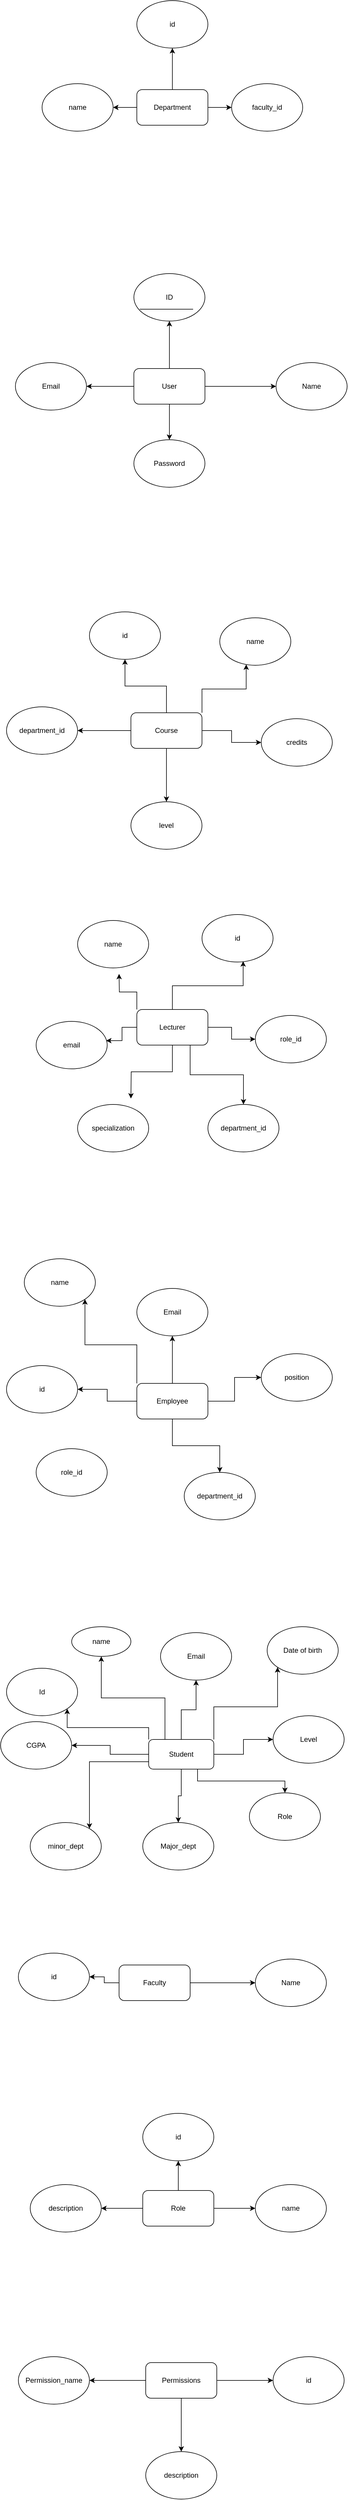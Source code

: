 <mxfile version="25.0.3">
  <diagram name="Page-1" id="cIaOLWD1ge9-0gMzvOQr">
    <mxGraphModel dx="-153" dy="4493" grid="1" gridSize="10" guides="1" tooltips="1" connect="1" arrows="1" fold="1" page="1" pageScale="1" pageWidth="850" pageHeight="1100" math="0" shadow="0">
      <root>
        <mxCell id="0" />
        <mxCell id="1" parent="0" />
        <mxCell id="mL31DMJb-2jbyRaG980a-88" value="" style="edgeStyle=orthogonalEdgeStyle;rounded=0;orthogonalLoop=1;jettySize=auto;html=1;" edge="1" parent="1" source="mL31DMJb-2jbyRaG980a-2" target="mL31DMJb-2jbyRaG980a-86">
          <mxGeometry relative="1" as="geometry" />
        </mxCell>
        <mxCell id="mL31DMJb-2jbyRaG980a-89" value="" style="edgeStyle=orthogonalEdgeStyle;rounded=0;orthogonalLoop=1;jettySize=auto;html=1;" edge="1" parent="1" source="mL31DMJb-2jbyRaG980a-2" target="mL31DMJb-2jbyRaG980a-85">
          <mxGeometry relative="1" as="geometry" />
        </mxCell>
        <mxCell id="mL31DMJb-2jbyRaG980a-90" value="" style="edgeStyle=orthogonalEdgeStyle;rounded=0;orthogonalLoop=1;jettySize=auto;html=1;" edge="1" parent="1" source="mL31DMJb-2jbyRaG980a-2" target="mL31DMJb-2jbyRaG980a-87">
          <mxGeometry relative="1" as="geometry" />
        </mxCell>
        <mxCell id="mL31DMJb-2jbyRaG980a-2" value="Department" style="rounded=1;whiteSpace=wrap;html=1;" vertex="1" parent="1">
          <mxGeometry x="1280" y="-2990" width="120" height="60" as="geometry" />
        </mxCell>
        <mxCell id="mL31DMJb-2jbyRaG980a-94" value="" style="edgeStyle=orthogonalEdgeStyle;rounded=0;orthogonalLoop=1;jettySize=auto;html=1;" edge="1" parent="1" source="mL31DMJb-2jbyRaG980a-3" target="mL31DMJb-2jbyRaG980a-92">
          <mxGeometry relative="1" as="geometry" />
        </mxCell>
        <mxCell id="mL31DMJb-2jbyRaG980a-95" value="" style="edgeStyle=orthogonalEdgeStyle;rounded=0;orthogonalLoop=1;jettySize=auto;html=1;" edge="1" parent="1" source="mL31DMJb-2jbyRaG980a-3" target="mL31DMJb-2jbyRaG980a-91">
          <mxGeometry relative="1" as="geometry" />
        </mxCell>
        <mxCell id="mL31DMJb-2jbyRaG980a-3" value="Faculty" style="rounded=1;whiteSpace=wrap;html=1;" vertex="1" parent="1">
          <mxGeometry x="1250" y="170" width="120" height="60" as="geometry" />
        </mxCell>
        <mxCell id="mL31DMJb-2jbyRaG980a-55" value="" style="edgeStyle=orthogonalEdgeStyle;rounded=0;orthogonalLoop=1;jettySize=auto;html=1;" edge="1" parent="1" source="mL31DMJb-2jbyRaG980a-5" target="mL31DMJb-2jbyRaG980a-54">
          <mxGeometry relative="1" as="geometry" />
        </mxCell>
        <mxCell id="mL31DMJb-2jbyRaG980a-56" value="" style="edgeStyle=orthogonalEdgeStyle;rounded=0;orthogonalLoop=1;jettySize=auto;html=1;" edge="1" parent="1" source="mL31DMJb-2jbyRaG980a-5" target="mL31DMJb-2jbyRaG980a-50">
          <mxGeometry relative="1" as="geometry" />
        </mxCell>
        <mxCell id="mL31DMJb-2jbyRaG980a-57" value="" style="edgeStyle=orthogonalEdgeStyle;rounded=0;orthogonalLoop=1;jettySize=auto;html=1;" edge="1" parent="1" source="mL31DMJb-2jbyRaG980a-5" target="mL31DMJb-2jbyRaG980a-53">
          <mxGeometry relative="1" as="geometry" />
        </mxCell>
        <mxCell id="mL31DMJb-2jbyRaG980a-59" value="" style="edgeStyle=orthogonalEdgeStyle;rounded=0;orthogonalLoop=1;jettySize=auto;html=1;" edge="1" parent="1" source="mL31DMJb-2jbyRaG980a-5" target="mL31DMJb-2jbyRaG980a-51">
          <mxGeometry relative="1" as="geometry" />
        </mxCell>
        <mxCell id="mL31DMJb-2jbyRaG980a-5" value="Course" style="rounded=1;whiteSpace=wrap;html=1;" vertex="1" parent="1">
          <mxGeometry x="1270" y="-1940" width="120" height="60" as="geometry" />
        </mxCell>
        <mxCell id="mL31DMJb-2jbyRaG980a-80" value="" style="edgeStyle=orthogonalEdgeStyle;rounded=0;orthogonalLoop=1;jettySize=auto;html=1;" edge="1" parent="1" source="mL31DMJb-2jbyRaG980a-6" target="mL31DMJb-2jbyRaG980a-76">
          <mxGeometry relative="1" as="geometry" />
        </mxCell>
        <mxCell id="mL31DMJb-2jbyRaG980a-81" value="" style="edgeStyle=orthogonalEdgeStyle;rounded=0;orthogonalLoop=1;jettySize=auto;html=1;" edge="1" parent="1" source="mL31DMJb-2jbyRaG980a-6" target="mL31DMJb-2jbyRaG980a-77">
          <mxGeometry relative="1" as="geometry" />
        </mxCell>
        <mxCell id="mL31DMJb-2jbyRaG980a-82" value="" style="edgeStyle=orthogonalEdgeStyle;rounded=0;orthogonalLoop=1;jettySize=auto;html=1;" edge="1" parent="1" source="mL31DMJb-2jbyRaG980a-6" target="mL31DMJb-2jbyRaG980a-73">
          <mxGeometry relative="1" as="geometry" />
        </mxCell>
        <mxCell id="mL31DMJb-2jbyRaG980a-83" value="" style="edgeStyle=orthogonalEdgeStyle;rounded=0;orthogonalLoop=1;jettySize=auto;html=1;" edge="1" parent="1" source="mL31DMJb-2jbyRaG980a-6" target="mL31DMJb-2jbyRaG980a-74">
          <mxGeometry relative="1" as="geometry" />
        </mxCell>
        <mxCell id="mL31DMJb-2jbyRaG980a-84" style="edgeStyle=orthogonalEdgeStyle;rounded=0;orthogonalLoop=1;jettySize=auto;html=1;exitX=0;exitY=0;exitDx=0;exitDy=0;entryX=1;entryY=1;entryDx=0;entryDy=0;" edge="1" parent="1" source="mL31DMJb-2jbyRaG980a-6" target="mL31DMJb-2jbyRaG980a-72">
          <mxGeometry relative="1" as="geometry" />
        </mxCell>
        <mxCell id="mL31DMJb-2jbyRaG980a-6" value="Employee" style="rounded=1;whiteSpace=wrap;html=1;" vertex="1" parent="1">
          <mxGeometry x="1280" y="-810" width="120" height="60" as="geometry" />
        </mxCell>
        <mxCell id="mL31DMJb-2jbyRaG980a-22" value="" style="edgeStyle=orthogonalEdgeStyle;rounded=0;orthogonalLoop=1;jettySize=auto;html=1;" edge="1" parent="1" source="mL31DMJb-2jbyRaG980a-7" target="mL31DMJb-2jbyRaG980a-17">
          <mxGeometry relative="1" as="geometry" />
        </mxCell>
        <mxCell id="mL31DMJb-2jbyRaG980a-23" value="" style="edgeStyle=orthogonalEdgeStyle;rounded=0;orthogonalLoop=1;jettySize=auto;html=1;" edge="1" parent="1" source="mL31DMJb-2jbyRaG980a-7" target="mL31DMJb-2jbyRaG980a-14">
          <mxGeometry relative="1" as="geometry" />
        </mxCell>
        <mxCell id="mL31DMJb-2jbyRaG980a-24" value="" style="edgeStyle=orthogonalEdgeStyle;rounded=0;orthogonalLoop=1;jettySize=auto;html=1;" edge="1" parent="1" source="mL31DMJb-2jbyRaG980a-7" target="mL31DMJb-2jbyRaG980a-16">
          <mxGeometry relative="1" as="geometry" />
        </mxCell>
        <mxCell id="mL31DMJb-2jbyRaG980a-25" value="" style="edgeStyle=orthogonalEdgeStyle;rounded=0;orthogonalLoop=1;jettySize=auto;html=1;" edge="1" parent="1" source="mL31DMJb-2jbyRaG980a-7" target="mL31DMJb-2jbyRaG980a-15">
          <mxGeometry relative="1" as="geometry" />
        </mxCell>
        <mxCell id="mL31DMJb-2jbyRaG980a-7" value="&lt;font&gt;User&lt;/font&gt;" style="rounded=1;whiteSpace=wrap;html=1;" vertex="1" parent="1">
          <mxGeometry x="1275" y="-2520" width="120" height="60" as="geometry" />
        </mxCell>
        <mxCell id="mL31DMJb-2jbyRaG980a-67" style="edgeStyle=orthogonalEdgeStyle;rounded=0;orthogonalLoop=1;jettySize=auto;html=1;exitX=0;exitY=0;exitDx=0;exitDy=0;" edge="1" parent="1" source="mL31DMJb-2jbyRaG980a-8">
          <mxGeometry relative="1" as="geometry">
            <mxPoint x="1250" y="-1500" as="targetPoint" />
          </mxGeometry>
        </mxCell>
        <mxCell id="mL31DMJb-2jbyRaG980a-69" style="edgeStyle=orthogonalEdgeStyle;rounded=0;orthogonalLoop=1;jettySize=auto;html=1;exitX=0.5;exitY=1;exitDx=0;exitDy=0;" edge="1" parent="1" source="mL31DMJb-2jbyRaG980a-8">
          <mxGeometry relative="1" as="geometry">
            <mxPoint x="1270" y="-1290" as="targetPoint" />
          </mxGeometry>
        </mxCell>
        <mxCell id="mL31DMJb-2jbyRaG980a-70" value="" style="edgeStyle=orthogonalEdgeStyle;rounded=0;orthogonalLoop=1;jettySize=auto;html=1;" edge="1" parent="1" source="mL31DMJb-2jbyRaG980a-8" target="mL31DMJb-2jbyRaG980a-60">
          <mxGeometry relative="1" as="geometry" />
        </mxCell>
        <mxCell id="mL31DMJb-2jbyRaG980a-71" style="edgeStyle=orthogonalEdgeStyle;rounded=0;orthogonalLoop=1;jettySize=auto;html=1;exitX=0.75;exitY=1;exitDx=0;exitDy=0;" edge="1" parent="1" source="mL31DMJb-2jbyRaG980a-8" target="mL31DMJb-2jbyRaG980a-61">
          <mxGeometry relative="1" as="geometry" />
        </mxCell>
        <mxCell id="mL31DMJb-2jbyRaG980a-8" value="Lecturer" style="rounded=1;whiteSpace=wrap;html=1;" vertex="1" parent="1">
          <mxGeometry x="1280" y="-1440" width="120" height="60" as="geometry" />
        </mxCell>
        <mxCell id="mL31DMJb-2jbyRaG980a-99" value="" style="edgeStyle=orthogonalEdgeStyle;rounded=0;orthogonalLoop=1;jettySize=auto;html=1;" edge="1" parent="1" source="mL31DMJb-2jbyRaG980a-9" target="mL31DMJb-2jbyRaG980a-98">
          <mxGeometry relative="1" as="geometry" />
        </mxCell>
        <mxCell id="mL31DMJb-2jbyRaG980a-100" value="" style="edgeStyle=orthogonalEdgeStyle;rounded=0;orthogonalLoop=1;jettySize=auto;html=1;" edge="1" parent="1" source="mL31DMJb-2jbyRaG980a-9" target="mL31DMJb-2jbyRaG980a-96">
          <mxGeometry relative="1" as="geometry" />
        </mxCell>
        <mxCell id="mL31DMJb-2jbyRaG980a-101" value="" style="edgeStyle=orthogonalEdgeStyle;rounded=0;orthogonalLoop=1;jettySize=auto;html=1;" edge="1" parent="1" source="mL31DMJb-2jbyRaG980a-9" target="mL31DMJb-2jbyRaG980a-97">
          <mxGeometry relative="1" as="geometry" />
        </mxCell>
        <mxCell id="mL31DMJb-2jbyRaG980a-9" value="Role" style="rounded=1;whiteSpace=wrap;html=1;" vertex="1" parent="1">
          <mxGeometry x="1290" y="550" width="120" height="60" as="geometry" />
        </mxCell>
        <mxCell id="mL31DMJb-2jbyRaG980a-105" value="" style="edgeStyle=orthogonalEdgeStyle;rounded=0;orthogonalLoop=1;jettySize=auto;html=1;" edge="1" parent="1" source="mL31DMJb-2jbyRaG980a-10" target="mL31DMJb-2jbyRaG980a-103">
          <mxGeometry relative="1" as="geometry" />
        </mxCell>
        <mxCell id="mL31DMJb-2jbyRaG980a-106" value="" style="edgeStyle=orthogonalEdgeStyle;rounded=0;orthogonalLoop=1;jettySize=auto;html=1;" edge="1" parent="1" source="mL31DMJb-2jbyRaG980a-10" target="mL31DMJb-2jbyRaG980a-102">
          <mxGeometry relative="1" as="geometry" />
        </mxCell>
        <mxCell id="mL31DMJb-2jbyRaG980a-107" value="" style="edgeStyle=orthogonalEdgeStyle;rounded=0;orthogonalLoop=1;jettySize=auto;html=1;" edge="1" parent="1" source="mL31DMJb-2jbyRaG980a-10" target="mL31DMJb-2jbyRaG980a-104">
          <mxGeometry relative="1" as="geometry" />
        </mxCell>
        <mxCell id="mL31DMJb-2jbyRaG980a-10" value="Permissions" style="rounded=1;whiteSpace=wrap;html=1;" vertex="1" parent="1">
          <mxGeometry x="1295" y="840" width="120" height="60" as="geometry" />
        </mxCell>
        <mxCell id="mL31DMJb-2jbyRaG980a-36" value="" style="edgeStyle=orthogonalEdgeStyle;rounded=0;orthogonalLoop=1;jettySize=auto;html=1;" edge="1" parent="1" source="mL31DMJb-2jbyRaG980a-13" target="mL31DMJb-2jbyRaG980a-32">
          <mxGeometry relative="1" as="geometry" />
        </mxCell>
        <mxCell id="mL31DMJb-2jbyRaG980a-37" value="" style="edgeStyle=orthogonalEdgeStyle;rounded=0;orthogonalLoop=1;jettySize=auto;html=1;" edge="1" parent="1" source="mL31DMJb-2jbyRaG980a-13" target="mL31DMJb-2jbyRaG980a-27">
          <mxGeometry relative="1" as="geometry" />
        </mxCell>
        <mxCell id="mL31DMJb-2jbyRaG980a-40" value="" style="edgeStyle=orthogonalEdgeStyle;rounded=0;orthogonalLoop=1;jettySize=auto;html=1;" edge="1" parent="1" source="mL31DMJb-2jbyRaG980a-13" target="mL31DMJb-2jbyRaG980a-30">
          <mxGeometry relative="1" as="geometry" />
        </mxCell>
        <mxCell id="mL31DMJb-2jbyRaG980a-41" style="edgeStyle=orthogonalEdgeStyle;rounded=0;orthogonalLoop=1;jettySize=auto;html=1;exitX=1;exitY=0;exitDx=0;exitDy=0;entryX=0;entryY=1;entryDx=0;entryDy=0;" edge="1" parent="1" source="mL31DMJb-2jbyRaG980a-13" target="mL31DMJb-2jbyRaG980a-31">
          <mxGeometry relative="1" as="geometry" />
        </mxCell>
        <mxCell id="mL31DMJb-2jbyRaG980a-42" style="edgeStyle=orthogonalEdgeStyle;rounded=0;orthogonalLoop=1;jettySize=auto;html=1;exitX=0;exitY=0.5;exitDx=0;exitDy=0;" edge="1" parent="1" source="mL31DMJb-2jbyRaG980a-13" target="mL31DMJb-2jbyRaG980a-26">
          <mxGeometry relative="1" as="geometry" />
        </mxCell>
        <mxCell id="mL31DMJb-2jbyRaG980a-45" style="edgeStyle=orthogonalEdgeStyle;rounded=0;orthogonalLoop=1;jettySize=auto;html=1;exitX=0.25;exitY=0;exitDx=0;exitDy=0;" edge="1" parent="1" source="mL31DMJb-2jbyRaG980a-13" target="mL31DMJb-2jbyRaG980a-35">
          <mxGeometry relative="1" as="geometry" />
        </mxCell>
        <mxCell id="mL31DMJb-2jbyRaG980a-46" style="edgeStyle=orthogonalEdgeStyle;rounded=0;orthogonalLoop=1;jettySize=auto;html=1;exitX=0;exitY=0;exitDx=0;exitDy=0;entryX=1;entryY=1;entryDx=0;entryDy=0;" edge="1" parent="1" source="mL31DMJb-2jbyRaG980a-13" target="mL31DMJb-2jbyRaG980a-33">
          <mxGeometry relative="1" as="geometry" />
        </mxCell>
        <mxCell id="mL31DMJb-2jbyRaG980a-47" style="edgeStyle=orthogonalEdgeStyle;rounded=0;orthogonalLoop=1;jettySize=auto;html=1;exitX=0;exitY=0.75;exitDx=0;exitDy=0;" edge="1" parent="1" source="mL31DMJb-2jbyRaG980a-13" target="mL31DMJb-2jbyRaG980a-28">
          <mxGeometry relative="1" as="geometry">
            <Array as="points">
              <mxPoint x="1200" y="-172" />
            </Array>
          </mxGeometry>
        </mxCell>
        <mxCell id="mL31DMJb-2jbyRaG980a-49" style="edgeStyle=orthogonalEdgeStyle;rounded=0;orthogonalLoop=1;jettySize=auto;html=1;exitX=0.75;exitY=1;exitDx=0;exitDy=0;" edge="1" parent="1" source="mL31DMJb-2jbyRaG980a-13" target="mL31DMJb-2jbyRaG980a-34">
          <mxGeometry relative="1" as="geometry" />
        </mxCell>
        <mxCell id="mL31DMJb-2jbyRaG980a-13" value="Student" style="rounded=1;whiteSpace=wrap;html=1;" vertex="1" parent="1">
          <mxGeometry x="1300" y="-210" width="110" height="50" as="geometry" />
        </mxCell>
        <mxCell id="mL31DMJb-2jbyRaG980a-14" value="ID" style="ellipse;whiteSpace=wrap;html=1;" vertex="1" parent="1">
          <mxGeometry x="1275" y="-2680" width="120" height="80" as="geometry" />
        </mxCell>
        <mxCell id="mL31DMJb-2jbyRaG980a-15" value="Password" style="ellipse;whiteSpace=wrap;html=1;" vertex="1" parent="1">
          <mxGeometry x="1275" y="-2400" width="120" height="80" as="geometry" />
        </mxCell>
        <mxCell id="mL31DMJb-2jbyRaG980a-16" value="Email" style="ellipse;whiteSpace=wrap;html=1;" vertex="1" parent="1">
          <mxGeometry x="1075" y="-2530" width="120" height="80" as="geometry" />
        </mxCell>
        <mxCell id="mL31DMJb-2jbyRaG980a-17" value="Name" style="ellipse;whiteSpace=wrap;html=1;" vertex="1" parent="1">
          <mxGeometry x="1515" y="-2530" width="120" height="80" as="geometry" />
        </mxCell>
        <mxCell id="mL31DMJb-2jbyRaG980a-19" value="" style="endArrow=none;html=1;rounded=0;" edge="1" parent="1">
          <mxGeometry width="50" height="50" relative="1" as="geometry">
            <mxPoint x="1285" y="-2620" as="sourcePoint" />
            <mxPoint x="1375" y="-2620" as="targetPoint" />
            <Array as="points">
              <mxPoint x="1335" y="-2620" />
            </Array>
          </mxGeometry>
        </mxCell>
        <mxCell id="mL31DMJb-2jbyRaG980a-26" value="CGPA" style="ellipse;whiteSpace=wrap;html=1;" vertex="1" parent="1">
          <mxGeometry x="1050" y="-240" width="120" height="80" as="geometry" />
        </mxCell>
        <mxCell id="mL31DMJb-2jbyRaG980a-27" value="Level" style="ellipse;whiteSpace=wrap;html=1;" vertex="1" parent="1">
          <mxGeometry x="1510" y="-250" width="120" height="80" as="geometry" />
        </mxCell>
        <mxCell id="mL31DMJb-2jbyRaG980a-28" value="minor_dept" style="ellipse;whiteSpace=wrap;html=1;" vertex="1" parent="1">
          <mxGeometry x="1100" y="-70" width="120" height="80" as="geometry" />
        </mxCell>
        <mxCell id="mL31DMJb-2jbyRaG980a-30" value="Email" style="ellipse;whiteSpace=wrap;html=1;" vertex="1" parent="1">
          <mxGeometry x="1320" y="-390" width="120" height="80" as="geometry" />
        </mxCell>
        <mxCell id="mL31DMJb-2jbyRaG980a-31" value="Date of birth" style="ellipse;whiteSpace=wrap;html=1;" vertex="1" parent="1">
          <mxGeometry x="1500" y="-400" width="120" height="80" as="geometry" />
        </mxCell>
        <mxCell id="mL31DMJb-2jbyRaG980a-32" value="Major_dept" style="ellipse;whiteSpace=wrap;html=1;" vertex="1" parent="1">
          <mxGeometry x="1290" y="-70" width="120" height="80" as="geometry" />
        </mxCell>
        <mxCell id="mL31DMJb-2jbyRaG980a-33" value="Id" style="ellipse;whiteSpace=wrap;html=1;" vertex="1" parent="1">
          <mxGeometry x="1060" y="-330" width="120" height="80" as="geometry" />
        </mxCell>
        <mxCell id="mL31DMJb-2jbyRaG980a-34" value="Role" style="ellipse;whiteSpace=wrap;html=1;" vertex="1" parent="1">
          <mxGeometry x="1470" y="-120" width="120" height="80" as="geometry" />
        </mxCell>
        <mxCell id="mL31DMJb-2jbyRaG980a-35" value="name" style="ellipse;whiteSpace=wrap;html=1;" vertex="1" parent="1">
          <mxGeometry x="1170" y="-400" width="100" height="50" as="geometry" />
        </mxCell>
        <mxCell id="mL31DMJb-2jbyRaG980a-50" value="id" style="ellipse;whiteSpace=wrap;html=1;" vertex="1" parent="1">
          <mxGeometry x="1200" y="-2110" width="120" height="80" as="geometry" />
        </mxCell>
        <mxCell id="mL31DMJb-2jbyRaG980a-51" value="level" style="ellipse;whiteSpace=wrap;html=1;" vertex="1" parent="1">
          <mxGeometry x="1270" y="-1790" width="120" height="80" as="geometry" />
        </mxCell>
        <mxCell id="mL31DMJb-2jbyRaG980a-52" value="name" style="ellipse;whiteSpace=wrap;html=1;" vertex="1" parent="1">
          <mxGeometry x="1420" y="-2100" width="120" height="80" as="geometry" />
        </mxCell>
        <mxCell id="mL31DMJb-2jbyRaG980a-53" value="credits" style="ellipse;whiteSpace=wrap;html=1;" vertex="1" parent="1">
          <mxGeometry x="1490" y="-1930" width="120" height="80" as="geometry" />
        </mxCell>
        <mxCell id="mL31DMJb-2jbyRaG980a-54" value="department_id" style="ellipse;whiteSpace=wrap;html=1;" vertex="1" parent="1">
          <mxGeometry x="1060" y="-1950" width="120" height="80" as="geometry" />
        </mxCell>
        <mxCell id="mL31DMJb-2jbyRaG980a-58" style="edgeStyle=orthogonalEdgeStyle;rounded=0;orthogonalLoop=1;jettySize=auto;html=1;exitX=1;exitY=0;exitDx=0;exitDy=0;entryX=0.372;entryY=0.983;entryDx=0;entryDy=0;entryPerimeter=0;" edge="1" parent="1" source="mL31DMJb-2jbyRaG980a-5" target="mL31DMJb-2jbyRaG980a-52">
          <mxGeometry relative="1" as="geometry" />
        </mxCell>
        <mxCell id="mL31DMJb-2jbyRaG980a-60" value="role_id" style="ellipse;whiteSpace=wrap;html=1;" vertex="1" parent="1">
          <mxGeometry x="1480" y="-1430" width="120" height="80" as="geometry" />
        </mxCell>
        <mxCell id="mL31DMJb-2jbyRaG980a-61" value="department_id" style="ellipse;whiteSpace=wrap;html=1;" vertex="1" parent="1">
          <mxGeometry x="1400" y="-1280" width="120" height="80" as="geometry" />
        </mxCell>
        <mxCell id="mL31DMJb-2jbyRaG980a-62" value="specialization" style="ellipse;whiteSpace=wrap;html=1;" vertex="1" parent="1">
          <mxGeometry x="1180" y="-1280" width="120" height="80" as="geometry" />
        </mxCell>
        <mxCell id="mL31DMJb-2jbyRaG980a-63" value="email" style="ellipse;whiteSpace=wrap;html=1;" vertex="1" parent="1">
          <mxGeometry x="1110" y="-1420" width="120" height="80" as="geometry" />
        </mxCell>
        <mxCell id="mL31DMJb-2jbyRaG980a-64" value="id" style="ellipse;whiteSpace=wrap;html=1;" vertex="1" parent="1">
          <mxGeometry x="1390" y="-1600" width="120" height="80" as="geometry" />
        </mxCell>
        <mxCell id="mL31DMJb-2jbyRaG980a-65" value="name" style="ellipse;whiteSpace=wrap;html=1;" vertex="1" parent="1">
          <mxGeometry x="1180" y="-1590" width="120" height="80" as="geometry" />
        </mxCell>
        <mxCell id="mL31DMJb-2jbyRaG980a-66" style="edgeStyle=orthogonalEdgeStyle;rounded=0;orthogonalLoop=1;jettySize=auto;html=1;exitX=0.5;exitY=0;exitDx=0;exitDy=0;entryX=0.579;entryY=0.984;entryDx=0;entryDy=0;entryPerimeter=0;" edge="1" parent="1" source="mL31DMJb-2jbyRaG980a-8" target="mL31DMJb-2jbyRaG980a-64">
          <mxGeometry relative="1" as="geometry" />
        </mxCell>
        <mxCell id="mL31DMJb-2jbyRaG980a-68" style="edgeStyle=orthogonalEdgeStyle;rounded=0;orthogonalLoop=1;jettySize=auto;html=1;exitX=0;exitY=0.5;exitDx=0;exitDy=0;entryX=0.985;entryY=0.406;entryDx=0;entryDy=0;entryPerimeter=0;" edge="1" parent="1" source="mL31DMJb-2jbyRaG980a-8" target="mL31DMJb-2jbyRaG980a-63">
          <mxGeometry relative="1" as="geometry" />
        </mxCell>
        <mxCell id="mL31DMJb-2jbyRaG980a-72" value="name" style="ellipse;whiteSpace=wrap;html=1;" vertex="1" parent="1">
          <mxGeometry x="1090" y="-1020" width="120" height="80" as="geometry" />
        </mxCell>
        <mxCell id="mL31DMJb-2jbyRaG980a-73" value="position" style="ellipse;whiteSpace=wrap;html=1;" vertex="1" parent="1">
          <mxGeometry x="1490" y="-860" width="120" height="80" as="geometry" />
        </mxCell>
        <mxCell id="mL31DMJb-2jbyRaG980a-74" value="department_id" style="ellipse;whiteSpace=wrap;html=1;" vertex="1" parent="1">
          <mxGeometry x="1360" y="-660" width="120" height="80" as="geometry" />
        </mxCell>
        <mxCell id="mL31DMJb-2jbyRaG980a-75" value="role_id" style="ellipse;whiteSpace=wrap;html=1;" vertex="1" parent="1">
          <mxGeometry x="1110" y="-700" width="120" height="80" as="geometry" />
        </mxCell>
        <mxCell id="mL31DMJb-2jbyRaG980a-76" value="id" style="ellipse;whiteSpace=wrap;html=1;" vertex="1" parent="1">
          <mxGeometry x="1060" y="-840" width="120" height="80" as="geometry" />
        </mxCell>
        <mxCell id="mL31DMJb-2jbyRaG980a-77" value="Email" style="ellipse;whiteSpace=wrap;html=1;" vertex="1" parent="1">
          <mxGeometry x="1280" y="-970" width="120" height="80" as="geometry" />
        </mxCell>
        <mxCell id="mL31DMJb-2jbyRaG980a-85" value="id" style="ellipse;whiteSpace=wrap;html=1;" vertex="1" parent="1">
          <mxGeometry x="1280" y="-3140" width="120" height="80" as="geometry" />
        </mxCell>
        <mxCell id="mL31DMJb-2jbyRaG980a-86" value="name" style="ellipse;whiteSpace=wrap;html=1;" vertex="1" parent="1">
          <mxGeometry x="1120" y="-3000" width="120" height="80" as="geometry" />
        </mxCell>
        <mxCell id="mL31DMJb-2jbyRaG980a-87" value="faculty_id" style="ellipse;whiteSpace=wrap;html=1;" vertex="1" parent="1">
          <mxGeometry x="1440" y="-3000" width="120" height="80" as="geometry" />
        </mxCell>
        <mxCell id="mL31DMJb-2jbyRaG980a-91" value="Name" style="ellipse;whiteSpace=wrap;html=1;" vertex="1" parent="1">
          <mxGeometry x="1480" y="160" width="120" height="80" as="geometry" />
        </mxCell>
        <mxCell id="mL31DMJb-2jbyRaG980a-92" value="id" style="ellipse;whiteSpace=wrap;html=1;" vertex="1" parent="1">
          <mxGeometry x="1080" y="150" width="120" height="80" as="geometry" />
        </mxCell>
        <mxCell id="mL31DMJb-2jbyRaG980a-96" value="id" style="ellipse;whiteSpace=wrap;html=1;" vertex="1" parent="1">
          <mxGeometry x="1290" y="420" width="120" height="80" as="geometry" />
        </mxCell>
        <mxCell id="mL31DMJb-2jbyRaG980a-97" value="name" style="ellipse;whiteSpace=wrap;html=1;" vertex="1" parent="1">
          <mxGeometry x="1480" y="540" width="120" height="80" as="geometry" />
        </mxCell>
        <mxCell id="mL31DMJb-2jbyRaG980a-98" value="description" style="ellipse;whiteSpace=wrap;html=1;" vertex="1" parent="1">
          <mxGeometry x="1100" y="540" width="120" height="80" as="geometry" />
        </mxCell>
        <mxCell id="mL31DMJb-2jbyRaG980a-102" value="id" style="ellipse;whiteSpace=wrap;html=1;" vertex="1" parent="1">
          <mxGeometry x="1510" y="830" width="120" height="80" as="geometry" />
        </mxCell>
        <mxCell id="mL31DMJb-2jbyRaG980a-103" value="description" style="ellipse;whiteSpace=wrap;html=1;" vertex="1" parent="1">
          <mxGeometry x="1295" y="990" width="120" height="80" as="geometry" />
        </mxCell>
        <mxCell id="mL31DMJb-2jbyRaG980a-104" value="Permission_name" style="ellipse;whiteSpace=wrap;html=1;" vertex="1" parent="1">
          <mxGeometry x="1080" y="830" width="120" height="80" as="geometry" />
        </mxCell>
      </root>
    </mxGraphModel>
  </diagram>
</mxfile>
